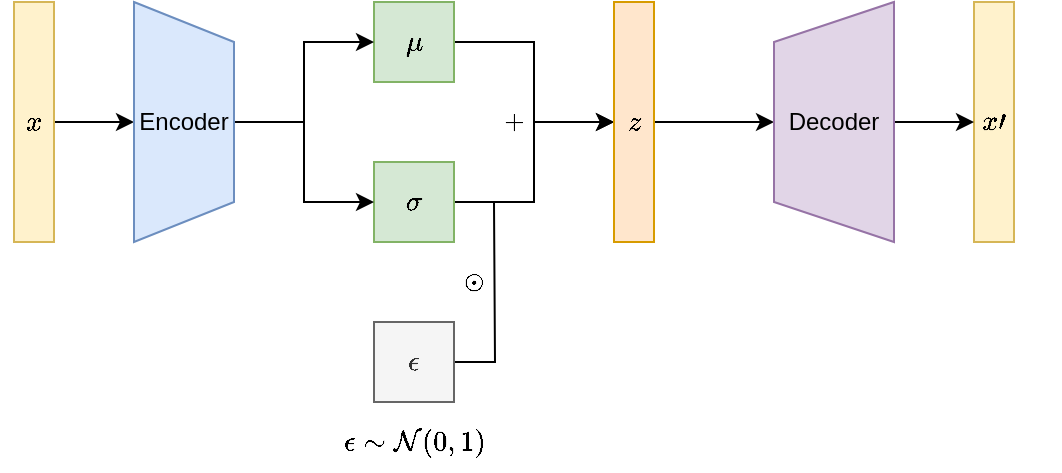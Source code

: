 <mxfile version="14.6.13" type="device"><diagram id="OJ_qq68QXw_srmPLjzjT" name="Page-1"><mxGraphModel dx="1422" dy="862" grid="1" gridSize="10" guides="1" tooltips="1" connect="1" arrows="1" fold="1" page="1" pageScale="1" pageWidth="850" pageHeight="1100" math="1" shadow="0"><root><mxCell id="0"/><mxCell id="1" parent="0"/><mxCell id="cB-UK6aiMlg4WFt0WH78-2" style="edgeStyle=orthogonalEdgeStyle;rounded=0;orthogonalLoop=1;jettySize=auto;html=1;exitX=1;exitY=0.5;exitDx=0;exitDy=0;entryX=0.5;entryY=1;entryDx=0;entryDy=0;" parent="1" source="5YR8aupBPrusNx5Jibgu-2" target="5YR8aupBPrusNx5Jibgu-9" edge="1"><mxGeometry relative="1" as="geometry"/></mxCell><mxCell id="5YR8aupBPrusNx5Jibgu-2" value="$$x$$" style="rounded=0;whiteSpace=wrap;html=1;fillColor=#fff2cc;strokeColor=#d6b656;" parent="1" vertex="1"><mxGeometry width="20" height="120" as="geometry"/></mxCell><mxCell id="cB-UK6aiMlg4WFt0WH78-8" style="edgeStyle=orthogonalEdgeStyle;rounded=0;orthogonalLoop=1;jettySize=auto;html=1;exitX=1;exitY=0.5;exitDx=0;exitDy=0;entryX=0;entryY=0.5;entryDx=0;entryDy=0;" parent="1" source="5YR8aupBPrusNx5Jibgu-4" target="5YR8aupBPrusNx5Jibgu-7" edge="1"><mxGeometry relative="1" as="geometry"/></mxCell><mxCell id="5YR8aupBPrusNx5Jibgu-4" value="$$\mu$$" style="rounded=0;whiteSpace=wrap;html=1;fillColor=#d5e8d4;strokeColor=#82b366;" parent="1" vertex="1"><mxGeometry x="180" width="40" height="40" as="geometry"/></mxCell><mxCell id="cB-UK6aiMlg4WFt0WH78-7" style="edgeStyle=orthogonalEdgeStyle;rounded=0;orthogonalLoop=1;jettySize=auto;html=1;exitX=1;exitY=0.5;exitDx=0;exitDy=0;entryX=0;entryY=0.5;entryDx=0;entryDy=0;" parent="1" source="5YR8aupBPrusNx5Jibgu-6" target="5YR8aupBPrusNx5Jibgu-7" edge="1"><mxGeometry relative="1" as="geometry"/></mxCell><mxCell id="cB-UK6aiMlg4WFt0WH78-14" value="$$+$$" style="edgeLabel;html=1;align=center;verticalAlign=middle;resizable=0;points=[];" parent="cB-UK6aiMlg4WFt0WH78-7" vertex="1" connectable="0"><mxGeometry x="0.383" y="-1" relative="1" as="geometry"><mxPoint x="-13" y="-1" as="offset"/></mxGeometry></mxCell><mxCell id="5YR8aupBPrusNx5Jibgu-6" value="$$\sigma$$" style="rounded=0;whiteSpace=wrap;html=1;fillColor=#d5e8d4;strokeColor=#82b366;" parent="1" vertex="1"><mxGeometry x="180" y="80" width="40" height="40" as="geometry"/></mxCell><mxCell id="cB-UK6aiMlg4WFt0WH78-12" style="edgeStyle=orthogonalEdgeStyle;rounded=0;orthogonalLoop=1;jettySize=auto;html=1;exitX=1;exitY=0.5;exitDx=0;exitDy=0;entryX=0.5;entryY=0;entryDx=0;entryDy=0;endArrow=classic;endFill=1;" parent="1" source="5YR8aupBPrusNx5Jibgu-7" target="5YR8aupBPrusNx5Jibgu-10" edge="1"><mxGeometry relative="1" as="geometry"/></mxCell><mxCell id="5YR8aupBPrusNx5Jibgu-7" value="$$z$$" style="rounded=0;whiteSpace=wrap;html=1;fillColor=#ffe6cc;strokeColor=#d79b00;" parent="1" vertex="1"><mxGeometry x="300" width="20" height="120" as="geometry"/></mxCell><mxCell id="5YR8aupBPrusNx5Jibgu-8" value="$$x\prime$$" style="rounded=0;whiteSpace=wrap;html=1;fillColor=#fff2cc;strokeColor=#d6b656;" parent="1" vertex="1"><mxGeometry x="480" width="20" height="120" as="geometry"/></mxCell><mxCell id="cB-UK6aiMlg4WFt0WH78-4" style="edgeStyle=orthogonalEdgeStyle;rounded=0;orthogonalLoop=1;jettySize=auto;html=1;exitX=0.5;exitY=0;exitDx=0;exitDy=0;entryX=0;entryY=0.5;entryDx=0;entryDy=0;" parent="1" source="5YR8aupBPrusNx5Jibgu-9" target="5YR8aupBPrusNx5Jibgu-4" edge="1"><mxGeometry relative="1" as="geometry"/></mxCell><mxCell id="cB-UK6aiMlg4WFt0WH78-5" style="edgeStyle=orthogonalEdgeStyle;rounded=0;orthogonalLoop=1;jettySize=auto;html=1;exitX=0.5;exitY=0;exitDx=0;exitDy=0;entryX=0;entryY=0.5;entryDx=0;entryDy=0;" parent="1" source="5YR8aupBPrusNx5Jibgu-9" target="5YR8aupBPrusNx5Jibgu-6" edge="1"><mxGeometry relative="1" as="geometry"/></mxCell><mxCell id="5YR8aupBPrusNx5Jibgu-9" value="Encoder" style="shape=trapezoid;perimeter=trapezoidPerimeter;whiteSpace=wrap;html=1;fixedSize=1;direction=south;fillColor=#dae8fc;strokeColor=#6c8ebf;" parent="1" vertex="1"><mxGeometry x="60" width="50" height="120" as="geometry"/></mxCell><mxCell id="cB-UK6aiMlg4WFt0WH78-13" style="edgeStyle=orthogonalEdgeStyle;rounded=0;orthogonalLoop=1;jettySize=auto;html=1;exitX=0.5;exitY=1;exitDx=0;exitDy=0;entryX=0;entryY=0.5;entryDx=0;entryDy=0;endArrow=classic;endFill=1;" parent="1" source="5YR8aupBPrusNx5Jibgu-10" target="5YR8aupBPrusNx5Jibgu-8" edge="1"><mxGeometry relative="1" as="geometry"/></mxCell><mxCell id="5YR8aupBPrusNx5Jibgu-10" value="Decoder" style="shape=trapezoid;perimeter=trapezoidPerimeter;whiteSpace=wrap;html=1;fixedSize=1;direction=north;fillColor=#e1d5e7;strokeColor=#9673a6;" parent="1" vertex="1"><mxGeometry x="380" width="60" height="120" as="geometry"/></mxCell><mxCell id="cB-UK6aiMlg4WFt0WH78-6" value="$$\epsilon \sim \mathcal{N}(0, 1)$$" style="text;html=1;strokeColor=none;fillColor=none;align=center;verticalAlign=middle;whiteSpace=wrap;rounded=0;" parent="1" vertex="1"><mxGeometry x="110" y="210" width="180" height="20" as="geometry"/></mxCell><mxCell id="cB-UK6aiMlg4WFt0WH78-11" value="$$ \odot $$" style="edgeStyle=orthogonalEdgeStyle;rounded=0;orthogonalLoop=1;jettySize=auto;html=1;exitX=1;exitY=0.5;exitDx=0;exitDy=0;endArrow=none;endFill=0;" parent="1" source="cB-UK6aiMlg4WFt0WH78-9" edge="1"><mxGeometry x="0.2" y="10" relative="1" as="geometry"><mxPoint x="240" y="100" as="targetPoint"/><mxPoint as="offset"/></mxGeometry></mxCell><mxCell id="cB-UK6aiMlg4WFt0WH78-9" value="$$\epsilon$$" style="rounded=0;whiteSpace=wrap;html=1;fillColor=#f5f5f5;strokeColor=#666666;fontColor=#333333;" parent="1" vertex="1"><mxGeometry x="180" y="160" width="40" height="40" as="geometry"/></mxCell></root></mxGraphModel></diagram></mxfile>